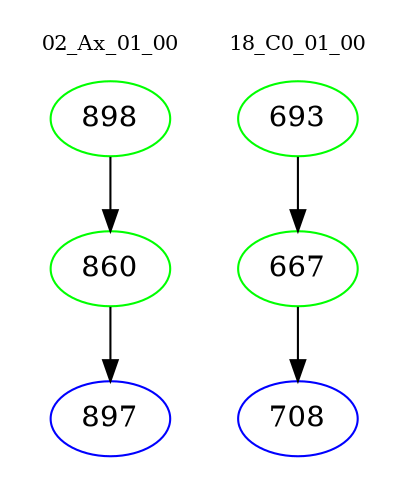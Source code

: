 digraph{
subgraph cluster_0 {
color = white
label = "02_Ax_01_00";
fontsize=10;
T0_898 [label="898", color="green"]
T0_898 -> T0_860 [color="black"]
T0_860 [label="860", color="green"]
T0_860 -> T0_897 [color="black"]
T0_897 [label="897", color="blue"]
}
subgraph cluster_1 {
color = white
label = "18_C0_01_00";
fontsize=10;
T1_693 [label="693", color="green"]
T1_693 -> T1_667 [color="black"]
T1_667 [label="667", color="green"]
T1_667 -> T1_708 [color="black"]
T1_708 [label="708", color="blue"]
}
}
